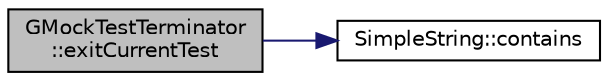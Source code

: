 digraph "GMockTestTerminator::exitCurrentTest"
{
 // LATEX_PDF_SIZE
  edge [fontname="Helvetica",fontsize="10",labelfontname="Helvetica",labelfontsize="10"];
  node [fontname="Helvetica",fontsize="10",shape=record];
  rankdir="LR";
  Node1 [label="GMockTestTerminator\l::exitCurrentTest",height=0.2,width=0.4,color="black", fillcolor="grey75", style="filled", fontcolor="black",tooltip=" "];
  Node1 -> Node2 [color="midnightblue",fontsize="10",style="solid",fontname="Helvetica"];
  Node2 [label="SimpleString::contains",height=0.2,width=0.4,color="black", fillcolor="white", style="filled",URL="$classSimpleString.html#a376d6ec719e1d1f868c7b46ad73ddef1",tooltip=" "];
}

